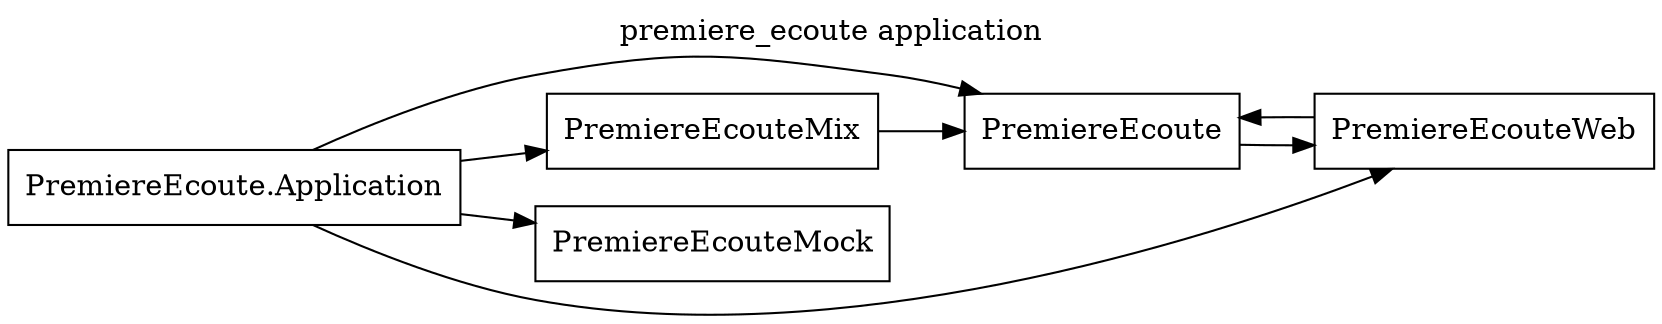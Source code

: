 digraph {
  label="premiere_ecoute application";
  labelloc=top;
  rankdir=LR;

  "PremiereEcoute" [shape=box];
  "PremiereEcoute.Application" [shape=box];
  "PremiereEcouteMix" [shape=box];
  "PremiereEcouteMock" [shape=box];
  "PremiereEcouteWeb" [shape=box];

  "PremiereEcoute" -> "PremiereEcouteWeb";
  "PremiereEcoute.Application" -> "PremiereEcoute";
  "PremiereEcoute.Application" -> "PremiereEcouteMix";
  "PremiereEcoute.Application" -> "PremiereEcouteMock";
  "PremiereEcoute.Application" -> "PremiereEcouteWeb";
  "PremiereEcouteMix" -> "PremiereEcoute";
  "PremiereEcouteWeb" -> "PremiereEcoute";
}
